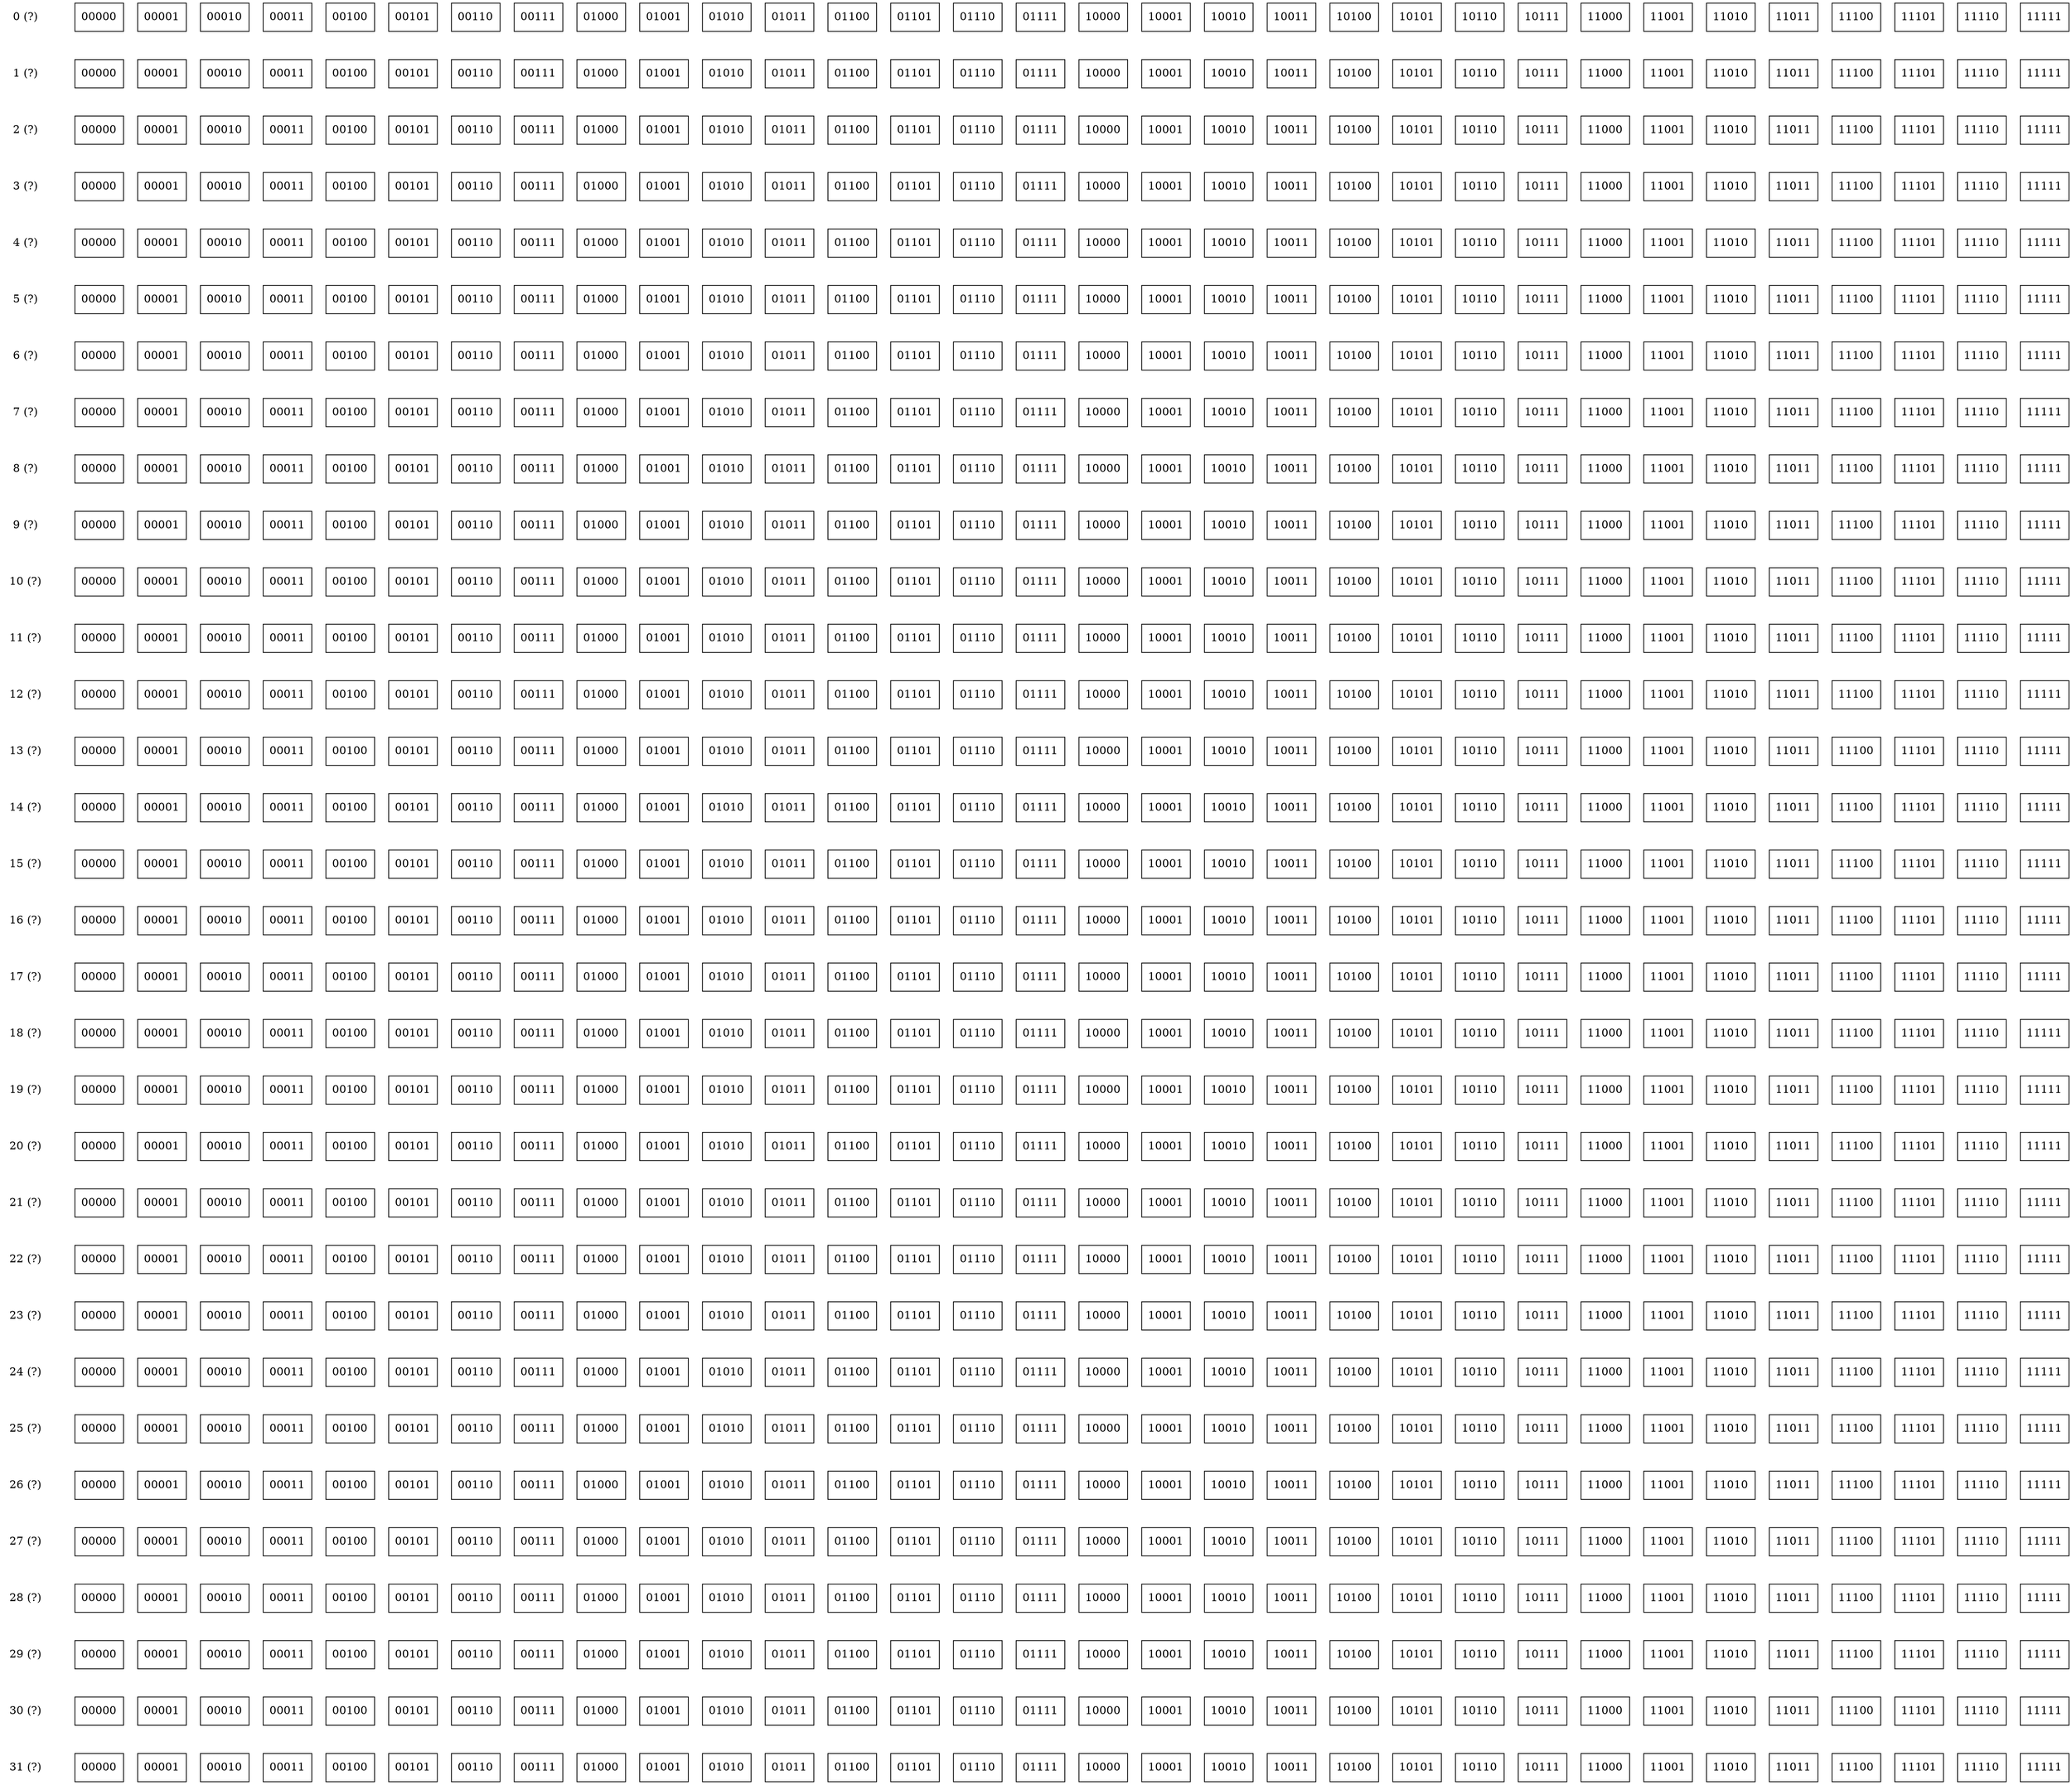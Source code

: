 /*
    dot -T pdf order-5_graph_generated.dot -o order-5_graph_generated.pdf
*/

digraph order5 {

    node [shape=plaintext]

    level_0 [label="0 (?)"]
    level_1 [label="1 (?)"]
    level_2 [label="2 (?)"]
    level_3 [label="3 (?)"]
    level_4 [label="4 (?)"]
    level_5 [label="5 (?)"]
    level_6 [label="6 (?)"]
    level_7 [label="7 (?)"]
    level_8 [label="8 (?)"]
    level_9 [label="9 (?)"]
    level_10 [label="10 (?)"]
    level_11 [label="11 (?)"]
    level_12 [label="12 (?)"]
    level_13 [label="13 (?)"]
    level_14 [label="14 (?)"]
    level_15 [label="15 (?)"]
    level_16 [label="16 (?)"]
    level_17 [label="17 (?)"]
    level_18 [label="18 (?)"]
    level_19 [label="19 (?)"]
    level_20 [label="20 (?)"]
    level_21 [label="21 (?)"]
    level_22 [label="22 (?)"]
    level_23 [label="23 (?)"]
    level_24 [label="24 (?)"]
    level_25 [label="25 (?)"]
    level_26 [label="26 (?)"]
    level_27 [label="27 (?)"]
    level_28 [label="28 (?)"]
    level_29 [label="29 (?)"]
    level_30 [label="30 (?)"]
    level_31 [label="31 (?)"]

    edge [style=invis]

    level_0 -> level_0 -> level_1 -> level_2 -> level_3 -> level_4
         -> level_5 -> level_6 -> level_7 -> level_8 -> level_9
         -> level_10 -> level_11 -> level_12 -> level_13 -> level_14
         -> level_15 -> level_16 -> level_17 -> level_18 -> level_19
         -> level_20 -> level_21 -> level_22 -> level_23 -> level_24
         -> level_25 -> level_26 -> level_27 -> level_28 -> level_29
         -> level_30 -> level_31

    graph [ordering=out]
    node [shape=rect]

    {
        rank=same; level_0

        level_0_00000 [label="00000"]
        level_0_00001 [label="00001"]
        level_0_00010 [label="00010"]
        level_0_00011 [label="00011"]
        level_0_00100 [label="00100"]
        level_0_00101 [label="00101"]
        level_0_00110 [label="00110"]
        level_0_00111 [label="00111"]
        level_0_01000 [label="01000"]
        level_0_01001 [label="01001"]
        level_0_01010 [label="01010"]
        level_0_01011 [label="01011"]
        level_0_01100 [label="01100"]
        level_0_01101 [label="01101"]
        level_0_01110 [label="01110"]
        level_0_01111 [label="01111"]
        level_0_10000 [label="10000"]
        level_0_10001 [label="10001"]
        level_0_10010 [label="10010"]
        level_0_10011 [label="10011"]
        level_0_10100 [label="10100"]
        level_0_10101 [label="10101"]
        level_0_10110 [label="10110"]
        level_0_10111 [label="10111"]
        level_0_11000 [label="11000"]
        level_0_11001 [label="11001"]
        level_0_11010 [label="11010"]
        level_0_11011 [label="11011"]
        level_0_11100 [label="11100"]
        level_0_11101 [label="11101"]
        level_0_11110 [label="11110"]
        level_0_11111 [label="11111"]
    }

    {
        rank=same; level_1

        level_1_00000 [label="00000"]
        level_1_00001 [label="00001"]
        level_1_00010 [label="00010"]
        level_1_00011 [label="00011"]
        level_1_00100 [label="00100"]
        level_1_00101 [label="00101"]
        level_1_00110 [label="00110"]
        level_1_00111 [label="00111"]
        level_1_01000 [label="01000"]
        level_1_01001 [label="01001"]
        level_1_01010 [label="01010"]
        level_1_01011 [label="01011"]
        level_1_01100 [label="01100"]
        level_1_01101 [label="01101"]
        level_1_01110 [label="01110"]
        level_1_01111 [label="01111"]
        level_1_10000 [label="10000"]
        level_1_10001 [label="10001"]
        level_1_10010 [label="10010"]
        level_1_10011 [label="10011"]
        level_1_10100 [label="10100"]
        level_1_10101 [label="10101"]
        level_1_10110 [label="10110"]
        level_1_10111 [label="10111"]
        level_1_11000 [label="11000"]
        level_1_11001 [label="11001"]
        level_1_11010 [label="11010"]
        level_1_11011 [label="11011"]
        level_1_11100 [label="11100"]
        level_1_11101 [label="11101"]
        level_1_11110 [label="11110"]
        level_1_11111 [label="11111"]
    }

    {
        rank=same; level_2

        level_2_00000 [label="00000"]
        level_2_00001 [label="00001"]
        level_2_00010 [label="00010"]
        level_2_00011 [label="00011"]
        level_2_00100 [label="00100"]
        level_2_00101 [label="00101"]
        level_2_00110 [label="00110"]
        level_2_00111 [label="00111"]
        level_2_01000 [label="01000"]
        level_2_01001 [label="01001"]
        level_2_01010 [label="01010"]
        level_2_01011 [label="01011"]
        level_2_01100 [label="01100"]
        level_2_01101 [label="01101"]
        level_2_01110 [label="01110"]
        level_2_01111 [label="01111"]
        level_2_10000 [label="10000"]
        level_2_10001 [label="10001"]
        level_2_10010 [label="10010"]
        level_2_10011 [label="10011"]
        level_2_10100 [label="10100"]
        level_2_10101 [label="10101"]
        level_2_10110 [label="10110"]
        level_2_10111 [label="10111"]
        level_2_11000 [label="11000"]
        level_2_11001 [label="11001"]
        level_2_11010 [label="11010"]
        level_2_11011 [label="11011"]
        level_2_11100 [label="11100"]
        level_2_11101 [label="11101"]
        level_2_11110 [label="11110"]
        level_2_11111 [label="11111"]
    }

    {
        rank=same; level_3

        level_3_00000 [label="00000"]
        level_3_00001 [label="00001"]
        level_3_00010 [label="00010"]
        level_3_00011 [label="00011"]
        level_3_00100 [label="00100"]
        level_3_00101 [label="00101"]
        level_3_00110 [label="00110"]
        level_3_00111 [label="00111"]
        level_3_01000 [label="01000"]
        level_3_01001 [label="01001"]
        level_3_01010 [label="01010"]
        level_3_01011 [label="01011"]
        level_3_01100 [label="01100"]
        level_3_01101 [label="01101"]
        level_3_01110 [label="01110"]
        level_3_01111 [label="01111"]
        level_3_10000 [label="10000"]
        level_3_10001 [label="10001"]
        level_3_10010 [label="10010"]
        level_3_10011 [label="10011"]
        level_3_10100 [label="10100"]
        level_3_10101 [label="10101"]
        level_3_10110 [label="10110"]
        level_3_10111 [label="10111"]
        level_3_11000 [label="11000"]
        level_3_11001 [label="11001"]
        level_3_11010 [label="11010"]
        level_3_11011 [label="11011"]
        level_3_11100 [label="11100"]
        level_3_11101 [label="11101"]
        level_3_11110 [label="11110"]
        level_3_11111 [label="11111"]
    }

    {
        rank=same; level_4

        level_4_00000 [label="00000"]
        level_4_00001 [label="00001"]
        level_4_00010 [label="00010"]
        level_4_00011 [label="00011"]
        level_4_00100 [label="00100"]
        level_4_00101 [label="00101"]
        level_4_00110 [label="00110"]
        level_4_00111 [label="00111"]
        level_4_01000 [label="01000"]
        level_4_01001 [label="01001"]
        level_4_01010 [label="01010"]
        level_4_01011 [label="01011"]
        level_4_01100 [label="01100"]
        level_4_01101 [label="01101"]
        level_4_01110 [label="01110"]
        level_4_01111 [label="01111"]
        level_4_10000 [label="10000"]
        level_4_10001 [label="10001"]
        level_4_10010 [label="10010"]
        level_4_10011 [label="10011"]
        level_4_10100 [label="10100"]
        level_4_10101 [label="10101"]
        level_4_10110 [label="10110"]
        level_4_10111 [label="10111"]
        level_4_11000 [label="11000"]
        level_4_11001 [label="11001"]
        level_4_11010 [label="11010"]
        level_4_11011 [label="11011"]
        level_4_11100 [label="11100"]
        level_4_11101 [label="11101"]
        level_4_11110 [label="11110"]
        level_4_11111 [label="11111"]
    }

    {
        rank=same; level_5

        level_5_00000 [label="00000"]
        level_5_00001 [label="00001"]
        level_5_00010 [label="00010"]
        level_5_00011 [label="00011"]
        level_5_00100 [label="00100"]
        level_5_00101 [label="00101"]
        level_5_00110 [label="00110"]
        level_5_00111 [label="00111"]
        level_5_01000 [label="01000"]
        level_5_01001 [label="01001"]
        level_5_01010 [label="01010"]
        level_5_01011 [label="01011"]
        level_5_01100 [label="01100"]
        level_5_01101 [label="01101"]
        level_5_01110 [label="01110"]
        level_5_01111 [label="01111"]
        level_5_10000 [label="10000"]
        level_5_10001 [label="10001"]
        level_5_10010 [label="10010"]
        level_5_10011 [label="10011"]
        level_5_10100 [label="10100"]
        level_5_10101 [label="10101"]
        level_5_10110 [label="10110"]
        level_5_10111 [label="10111"]
        level_5_11000 [label="11000"]
        level_5_11001 [label="11001"]
        level_5_11010 [label="11010"]
        level_5_11011 [label="11011"]
        level_5_11100 [label="11100"]
        level_5_11101 [label="11101"]
        level_5_11110 [label="11110"]
        level_5_11111 [label="11111"]
    }

    {
        rank=same; level_6

        level_6_00000 [label="00000"]
        level_6_00001 [label="00001"]
        level_6_00010 [label="00010"]
        level_6_00011 [label="00011"]
        level_6_00100 [label="00100"]
        level_6_00101 [label="00101"]
        level_6_00110 [label="00110"]
        level_6_00111 [label="00111"]
        level_6_01000 [label="01000"]
        level_6_01001 [label="01001"]
        level_6_01010 [label="01010"]
        level_6_01011 [label="01011"]
        level_6_01100 [label="01100"]
        level_6_01101 [label="01101"]
        level_6_01110 [label="01110"]
        level_6_01111 [label="01111"]
        level_6_10000 [label="10000"]
        level_6_10001 [label="10001"]
        level_6_10010 [label="10010"]
        level_6_10011 [label="10011"]
        level_6_10100 [label="10100"]
        level_6_10101 [label="10101"]
        level_6_10110 [label="10110"]
        level_6_10111 [label="10111"]
        level_6_11000 [label="11000"]
        level_6_11001 [label="11001"]
        level_6_11010 [label="11010"]
        level_6_11011 [label="11011"]
        level_6_11100 [label="11100"]
        level_6_11101 [label="11101"]
        level_6_11110 [label="11110"]
        level_6_11111 [label="11111"]
    }

    {
        rank=same; level_7

        level_7_00000 [label="00000"]
        level_7_00001 [label="00001"]
        level_7_00010 [label="00010"]
        level_7_00011 [label="00011"]
        level_7_00100 [label="00100"]
        level_7_00101 [label="00101"]
        level_7_00110 [label="00110"]
        level_7_00111 [label="00111"]
        level_7_01000 [label="01000"]
        level_7_01001 [label="01001"]
        level_7_01010 [label="01010"]
        level_7_01011 [label="01011"]
        level_7_01100 [label="01100"]
        level_7_01101 [label="01101"]
        level_7_01110 [label="01110"]
        level_7_01111 [label="01111"]
        level_7_10000 [label="10000"]
        level_7_10001 [label="10001"]
        level_7_10010 [label="10010"]
        level_7_10011 [label="10011"]
        level_7_10100 [label="10100"]
        level_7_10101 [label="10101"]
        level_7_10110 [label="10110"]
        level_7_10111 [label="10111"]
        level_7_11000 [label="11000"]
        level_7_11001 [label="11001"]
        level_7_11010 [label="11010"]
        level_7_11011 [label="11011"]
        level_7_11100 [label="11100"]
        level_7_11101 [label="11101"]
        level_7_11110 [label="11110"]
        level_7_11111 [label="11111"]
    }

    {
        rank=same; level_8

        level_8_00000 [label="00000"]
        level_8_00001 [label="00001"]
        level_8_00010 [label="00010"]
        level_8_00011 [label="00011"]
        level_8_00100 [label="00100"]
        level_8_00101 [label="00101"]
        level_8_00110 [label="00110"]
        level_8_00111 [label="00111"]
        level_8_01000 [label="01000"]
        level_8_01001 [label="01001"]
        level_8_01010 [label="01010"]
        level_8_01011 [label="01011"]
        level_8_01100 [label="01100"]
        level_8_01101 [label="01101"]
        level_8_01110 [label="01110"]
        level_8_01111 [label="01111"]
        level_8_10000 [label="10000"]
        level_8_10001 [label="10001"]
        level_8_10010 [label="10010"]
        level_8_10011 [label="10011"]
        level_8_10100 [label="10100"]
        level_8_10101 [label="10101"]
        level_8_10110 [label="10110"]
        level_8_10111 [label="10111"]
        level_8_11000 [label="11000"]
        level_8_11001 [label="11001"]
        level_8_11010 [label="11010"]
        level_8_11011 [label="11011"]
        level_8_11100 [label="11100"]
        level_8_11101 [label="11101"]
        level_8_11110 [label="11110"]
        level_8_11111 [label="11111"]
    }

    {
        rank=same; level_9

        level_9_00000 [label="00000"]
        level_9_00001 [label="00001"]
        level_9_00010 [label="00010"]
        level_9_00011 [label="00011"]
        level_9_00100 [label="00100"]
        level_9_00101 [label="00101"]
        level_9_00110 [label="00110"]
        level_9_00111 [label="00111"]
        level_9_01000 [label="01000"]
        level_9_01001 [label="01001"]
        level_9_01010 [label="01010"]
        level_9_01011 [label="01011"]
        level_9_01100 [label="01100"]
        level_9_01101 [label="01101"]
        level_9_01110 [label="01110"]
        level_9_01111 [label="01111"]
        level_9_10000 [label="10000"]
        level_9_10001 [label="10001"]
        level_9_10010 [label="10010"]
        level_9_10011 [label="10011"]
        level_9_10100 [label="10100"]
        level_9_10101 [label="10101"]
        level_9_10110 [label="10110"]
        level_9_10111 [label="10111"]
        level_9_11000 [label="11000"]
        level_9_11001 [label="11001"]
        level_9_11010 [label="11010"]
        level_9_11011 [label="11011"]
        level_9_11100 [label="11100"]
        level_9_11101 [label="11101"]
        level_9_11110 [label="11110"]
        level_9_11111 [label="11111"]
    }

    {
        rank=same; level_10

        level_10_00000 [label="00000"]
        level_10_00001 [label="00001"]
        level_10_00010 [label="00010"]
        level_10_00011 [label="00011"]
        level_10_00100 [label="00100"]
        level_10_00101 [label="00101"]
        level_10_00110 [label="00110"]
        level_10_00111 [label="00111"]
        level_10_01000 [label="01000"]
        level_10_01001 [label="01001"]
        level_10_01010 [label="01010"]
        level_10_01011 [label="01011"]
        level_10_01100 [label="01100"]
        level_10_01101 [label="01101"]
        level_10_01110 [label="01110"]
        level_10_01111 [label="01111"]
        level_10_10000 [label="10000"]
        level_10_10001 [label="10001"]
        level_10_10010 [label="10010"]
        level_10_10011 [label="10011"]
        level_10_10100 [label="10100"]
        level_10_10101 [label="10101"]
        level_10_10110 [label="10110"]
        level_10_10111 [label="10111"]
        level_10_11000 [label="11000"]
        level_10_11001 [label="11001"]
        level_10_11010 [label="11010"]
        level_10_11011 [label="11011"]
        level_10_11100 [label="11100"]
        level_10_11101 [label="11101"]
        level_10_11110 [label="11110"]
        level_10_11111 [label="11111"]
    }

    {
        rank=same; level_11

        level_11_00000 [label="00000"]
        level_11_00001 [label="00001"]
        level_11_00010 [label="00010"]
        level_11_00011 [label="00011"]
        level_11_00100 [label="00100"]
        level_11_00101 [label="00101"]
        level_11_00110 [label="00110"]
        level_11_00111 [label="00111"]
        level_11_01000 [label="01000"]
        level_11_01001 [label="01001"]
        level_11_01010 [label="01010"]
        level_11_01011 [label="01011"]
        level_11_01100 [label="01100"]
        level_11_01101 [label="01101"]
        level_11_01110 [label="01110"]
        level_11_01111 [label="01111"]
        level_11_10000 [label="10000"]
        level_11_10001 [label="10001"]
        level_11_10010 [label="10010"]
        level_11_10011 [label="10011"]
        level_11_10100 [label="10100"]
        level_11_10101 [label="10101"]
        level_11_10110 [label="10110"]
        level_11_10111 [label="10111"]
        level_11_11000 [label="11000"]
        level_11_11001 [label="11001"]
        level_11_11010 [label="11010"]
        level_11_11011 [label="11011"]
        level_11_11100 [label="11100"]
        level_11_11101 [label="11101"]
        level_11_11110 [label="11110"]
        level_11_11111 [label="11111"]
    }

    {
        rank=same; level_12

        level_12_00000 [label="00000"]
        level_12_00001 [label="00001"]
        level_12_00010 [label="00010"]
        level_12_00011 [label="00011"]
        level_12_00100 [label="00100"]
        level_12_00101 [label="00101"]
        level_12_00110 [label="00110"]
        level_12_00111 [label="00111"]
        level_12_01000 [label="01000"]
        level_12_01001 [label="01001"]
        level_12_01010 [label="01010"]
        level_12_01011 [label="01011"]
        level_12_01100 [label="01100"]
        level_12_01101 [label="01101"]
        level_12_01110 [label="01110"]
        level_12_01111 [label="01111"]
        level_12_10000 [label="10000"]
        level_12_10001 [label="10001"]
        level_12_10010 [label="10010"]
        level_12_10011 [label="10011"]
        level_12_10100 [label="10100"]
        level_12_10101 [label="10101"]
        level_12_10110 [label="10110"]
        level_12_10111 [label="10111"]
        level_12_11000 [label="11000"]
        level_12_11001 [label="11001"]
        level_12_11010 [label="11010"]
        level_12_11011 [label="11011"]
        level_12_11100 [label="11100"]
        level_12_11101 [label="11101"]
        level_12_11110 [label="11110"]
        level_12_11111 [label="11111"]
    }

    {
        rank=same; level_13

        level_13_00000 [label="00000"]
        level_13_00001 [label="00001"]
        level_13_00010 [label="00010"]
        level_13_00011 [label="00011"]
        level_13_00100 [label="00100"]
        level_13_00101 [label="00101"]
        level_13_00110 [label="00110"]
        level_13_00111 [label="00111"]
        level_13_01000 [label="01000"]
        level_13_01001 [label="01001"]
        level_13_01010 [label="01010"]
        level_13_01011 [label="01011"]
        level_13_01100 [label="01100"]
        level_13_01101 [label="01101"]
        level_13_01110 [label="01110"]
        level_13_01111 [label="01111"]
        level_13_10000 [label="10000"]
        level_13_10001 [label="10001"]
        level_13_10010 [label="10010"]
        level_13_10011 [label="10011"]
        level_13_10100 [label="10100"]
        level_13_10101 [label="10101"]
        level_13_10110 [label="10110"]
        level_13_10111 [label="10111"]
        level_13_11000 [label="11000"]
        level_13_11001 [label="11001"]
        level_13_11010 [label="11010"]
        level_13_11011 [label="11011"]
        level_13_11100 [label="11100"]
        level_13_11101 [label="11101"]
        level_13_11110 [label="11110"]
        level_13_11111 [label="11111"]
    }

    {
        rank=same; level_14

        level_14_00000 [label="00000"]
        level_14_00001 [label="00001"]
        level_14_00010 [label="00010"]
        level_14_00011 [label="00011"]
        level_14_00100 [label="00100"]
        level_14_00101 [label="00101"]
        level_14_00110 [label="00110"]
        level_14_00111 [label="00111"]
        level_14_01000 [label="01000"]
        level_14_01001 [label="01001"]
        level_14_01010 [label="01010"]
        level_14_01011 [label="01011"]
        level_14_01100 [label="01100"]
        level_14_01101 [label="01101"]
        level_14_01110 [label="01110"]
        level_14_01111 [label="01111"]
        level_14_10000 [label="10000"]
        level_14_10001 [label="10001"]
        level_14_10010 [label="10010"]
        level_14_10011 [label="10011"]
        level_14_10100 [label="10100"]
        level_14_10101 [label="10101"]
        level_14_10110 [label="10110"]
        level_14_10111 [label="10111"]
        level_14_11000 [label="11000"]
        level_14_11001 [label="11001"]
        level_14_11010 [label="11010"]
        level_14_11011 [label="11011"]
        level_14_11100 [label="11100"]
        level_14_11101 [label="11101"]
        level_14_11110 [label="11110"]
        level_14_11111 [label="11111"]
    }

    {
        rank=same; level_15

        level_15_00000 [label="00000"]
        level_15_00001 [label="00001"]
        level_15_00010 [label="00010"]
        level_15_00011 [label="00011"]
        level_15_00100 [label="00100"]
        level_15_00101 [label="00101"]
        level_15_00110 [label="00110"]
        level_15_00111 [label="00111"]
        level_15_01000 [label="01000"]
        level_15_01001 [label="01001"]
        level_15_01010 [label="01010"]
        level_15_01011 [label="01011"]
        level_15_01100 [label="01100"]
        level_15_01101 [label="01101"]
        level_15_01110 [label="01110"]
        level_15_01111 [label="01111"]
        level_15_10000 [label="10000"]
        level_15_10001 [label="10001"]
        level_15_10010 [label="10010"]
        level_15_10011 [label="10011"]
        level_15_10100 [label="10100"]
        level_15_10101 [label="10101"]
        level_15_10110 [label="10110"]
        level_15_10111 [label="10111"]
        level_15_11000 [label="11000"]
        level_15_11001 [label="11001"]
        level_15_11010 [label="11010"]
        level_15_11011 [label="11011"]
        level_15_11100 [label="11100"]
        level_15_11101 [label="11101"]
        level_15_11110 [label="11110"]
        level_15_11111 [label="11111"]
    }

    {
        rank=same; level_16

        level_16_00000 [label="00000"]
        level_16_00001 [label="00001"]
        level_16_00010 [label="00010"]
        level_16_00011 [label="00011"]
        level_16_00100 [label="00100"]
        level_16_00101 [label="00101"]
        level_16_00110 [label="00110"]
        level_16_00111 [label="00111"]
        level_16_01000 [label="01000"]
        level_16_01001 [label="01001"]
        level_16_01010 [label="01010"]
        level_16_01011 [label="01011"]
        level_16_01100 [label="01100"]
        level_16_01101 [label="01101"]
        level_16_01110 [label="01110"]
        level_16_01111 [label="01111"]
        level_16_10000 [label="10000"]
        level_16_10001 [label="10001"]
        level_16_10010 [label="10010"]
        level_16_10011 [label="10011"]
        level_16_10100 [label="10100"]
        level_16_10101 [label="10101"]
        level_16_10110 [label="10110"]
        level_16_10111 [label="10111"]
        level_16_11000 [label="11000"]
        level_16_11001 [label="11001"]
        level_16_11010 [label="11010"]
        level_16_11011 [label="11011"]
        level_16_11100 [label="11100"]
        level_16_11101 [label="11101"]
        level_16_11110 [label="11110"]
        level_16_11111 [label="11111"]
    }

    {
        rank=same; level_17

        level_17_00000 [label="00000"]
        level_17_00001 [label="00001"]
        level_17_00010 [label="00010"]
        level_17_00011 [label="00011"]
        level_17_00100 [label="00100"]
        level_17_00101 [label="00101"]
        level_17_00110 [label="00110"]
        level_17_00111 [label="00111"]
        level_17_01000 [label="01000"]
        level_17_01001 [label="01001"]
        level_17_01010 [label="01010"]
        level_17_01011 [label="01011"]
        level_17_01100 [label="01100"]
        level_17_01101 [label="01101"]
        level_17_01110 [label="01110"]
        level_17_01111 [label="01111"]
        level_17_10000 [label="10000"]
        level_17_10001 [label="10001"]
        level_17_10010 [label="10010"]
        level_17_10011 [label="10011"]
        level_17_10100 [label="10100"]
        level_17_10101 [label="10101"]
        level_17_10110 [label="10110"]
        level_17_10111 [label="10111"]
        level_17_11000 [label="11000"]
        level_17_11001 [label="11001"]
        level_17_11010 [label="11010"]
        level_17_11011 [label="11011"]
        level_17_11100 [label="11100"]
        level_17_11101 [label="11101"]
        level_17_11110 [label="11110"]
        level_17_11111 [label="11111"]
    }

    {
        rank=same; level_18

        level_18_00000 [label="00000"]
        level_18_00001 [label="00001"]
        level_18_00010 [label="00010"]
        level_18_00011 [label="00011"]
        level_18_00100 [label="00100"]
        level_18_00101 [label="00101"]
        level_18_00110 [label="00110"]
        level_18_00111 [label="00111"]
        level_18_01000 [label="01000"]
        level_18_01001 [label="01001"]
        level_18_01010 [label="01010"]
        level_18_01011 [label="01011"]
        level_18_01100 [label="01100"]
        level_18_01101 [label="01101"]
        level_18_01110 [label="01110"]
        level_18_01111 [label="01111"]
        level_18_10000 [label="10000"]
        level_18_10001 [label="10001"]
        level_18_10010 [label="10010"]
        level_18_10011 [label="10011"]
        level_18_10100 [label="10100"]
        level_18_10101 [label="10101"]
        level_18_10110 [label="10110"]
        level_18_10111 [label="10111"]
        level_18_11000 [label="11000"]
        level_18_11001 [label="11001"]
        level_18_11010 [label="11010"]
        level_18_11011 [label="11011"]
        level_18_11100 [label="11100"]
        level_18_11101 [label="11101"]
        level_18_11110 [label="11110"]
        level_18_11111 [label="11111"]
    }

    {
        rank=same; level_19

        level_19_00000 [label="00000"]
        level_19_00001 [label="00001"]
        level_19_00010 [label="00010"]
        level_19_00011 [label="00011"]
        level_19_00100 [label="00100"]
        level_19_00101 [label="00101"]
        level_19_00110 [label="00110"]
        level_19_00111 [label="00111"]
        level_19_01000 [label="01000"]
        level_19_01001 [label="01001"]
        level_19_01010 [label="01010"]
        level_19_01011 [label="01011"]
        level_19_01100 [label="01100"]
        level_19_01101 [label="01101"]
        level_19_01110 [label="01110"]
        level_19_01111 [label="01111"]
        level_19_10000 [label="10000"]
        level_19_10001 [label="10001"]
        level_19_10010 [label="10010"]
        level_19_10011 [label="10011"]
        level_19_10100 [label="10100"]
        level_19_10101 [label="10101"]
        level_19_10110 [label="10110"]
        level_19_10111 [label="10111"]
        level_19_11000 [label="11000"]
        level_19_11001 [label="11001"]
        level_19_11010 [label="11010"]
        level_19_11011 [label="11011"]
        level_19_11100 [label="11100"]
        level_19_11101 [label="11101"]
        level_19_11110 [label="11110"]
        level_19_11111 [label="11111"]
    }

    {
        rank=same; level_20

        level_20_00000 [label="00000"]
        level_20_00001 [label="00001"]
        level_20_00010 [label="00010"]
        level_20_00011 [label="00011"]
        level_20_00100 [label="00100"]
        level_20_00101 [label="00101"]
        level_20_00110 [label="00110"]
        level_20_00111 [label="00111"]
        level_20_01000 [label="01000"]
        level_20_01001 [label="01001"]
        level_20_01010 [label="01010"]
        level_20_01011 [label="01011"]
        level_20_01100 [label="01100"]
        level_20_01101 [label="01101"]
        level_20_01110 [label="01110"]
        level_20_01111 [label="01111"]
        level_20_10000 [label="10000"]
        level_20_10001 [label="10001"]
        level_20_10010 [label="10010"]
        level_20_10011 [label="10011"]
        level_20_10100 [label="10100"]
        level_20_10101 [label="10101"]
        level_20_10110 [label="10110"]
        level_20_10111 [label="10111"]
        level_20_11000 [label="11000"]
        level_20_11001 [label="11001"]
        level_20_11010 [label="11010"]
        level_20_11011 [label="11011"]
        level_20_11100 [label="11100"]
        level_20_11101 [label="11101"]
        level_20_11110 [label="11110"]
        level_20_11111 [label="11111"]
    }

    {
        rank=same; level_21

        level_21_00000 [label="00000"]
        level_21_00001 [label="00001"]
        level_21_00010 [label="00010"]
        level_21_00011 [label="00011"]
        level_21_00100 [label="00100"]
        level_21_00101 [label="00101"]
        level_21_00110 [label="00110"]
        level_21_00111 [label="00111"]
        level_21_01000 [label="01000"]
        level_21_01001 [label="01001"]
        level_21_01010 [label="01010"]
        level_21_01011 [label="01011"]
        level_21_01100 [label="01100"]
        level_21_01101 [label="01101"]
        level_21_01110 [label="01110"]
        level_21_01111 [label="01111"]
        level_21_10000 [label="10000"]
        level_21_10001 [label="10001"]
        level_21_10010 [label="10010"]
        level_21_10011 [label="10011"]
        level_21_10100 [label="10100"]
        level_21_10101 [label="10101"]
        level_21_10110 [label="10110"]
        level_21_10111 [label="10111"]
        level_21_11000 [label="11000"]
        level_21_11001 [label="11001"]
        level_21_11010 [label="11010"]
        level_21_11011 [label="11011"]
        level_21_11100 [label="11100"]
        level_21_11101 [label="11101"]
        level_21_11110 [label="11110"]
        level_21_11111 [label="11111"]
    }

    {
        rank=same; level_22

        level_22_00000 [label="00000"]
        level_22_00001 [label="00001"]
        level_22_00010 [label="00010"]
        level_22_00011 [label="00011"]
        level_22_00100 [label="00100"]
        level_22_00101 [label="00101"]
        level_22_00110 [label="00110"]
        level_22_00111 [label="00111"]
        level_22_01000 [label="01000"]
        level_22_01001 [label="01001"]
        level_22_01010 [label="01010"]
        level_22_01011 [label="01011"]
        level_22_01100 [label="01100"]
        level_22_01101 [label="01101"]
        level_22_01110 [label="01110"]
        level_22_01111 [label="01111"]
        level_22_10000 [label="10000"]
        level_22_10001 [label="10001"]
        level_22_10010 [label="10010"]
        level_22_10011 [label="10011"]
        level_22_10100 [label="10100"]
        level_22_10101 [label="10101"]
        level_22_10110 [label="10110"]
        level_22_10111 [label="10111"]
        level_22_11000 [label="11000"]
        level_22_11001 [label="11001"]
        level_22_11010 [label="11010"]
        level_22_11011 [label="11011"]
        level_22_11100 [label="11100"]
        level_22_11101 [label="11101"]
        level_22_11110 [label="11110"]
        level_22_11111 [label="11111"]
    }

    {
        rank=same; level_23

        level_23_00000 [label="00000"]
        level_23_00001 [label="00001"]
        level_23_00010 [label="00010"]
        level_23_00011 [label="00011"]
        level_23_00100 [label="00100"]
        level_23_00101 [label="00101"]
        level_23_00110 [label="00110"]
        level_23_00111 [label="00111"]
        level_23_01000 [label="01000"]
        level_23_01001 [label="01001"]
        level_23_01010 [label="01010"]
        level_23_01011 [label="01011"]
        level_23_01100 [label="01100"]
        level_23_01101 [label="01101"]
        level_23_01110 [label="01110"]
        level_23_01111 [label="01111"]
        level_23_10000 [label="10000"]
        level_23_10001 [label="10001"]
        level_23_10010 [label="10010"]
        level_23_10011 [label="10011"]
        level_23_10100 [label="10100"]
        level_23_10101 [label="10101"]
        level_23_10110 [label="10110"]
        level_23_10111 [label="10111"]
        level_23_11000 [label="11000"]
        level_23_11001 [label="11001"]
        level_23_11010 [label="11010"]
        level_23_11011 [label="11011"]
        level_23_11100 [label="11100"]
        level_23_11101 [label="11101"]
        level_23_11110 [label="11110"]
        level_23_11111 [label="11111"]
    }

    {
        rank=same; level_24

        level_24_00000 [label="00000"]
        level_24_00001 [label="00001"]
        level_24_00010 [label="00010"]
        level_24_00011 [label="00011"]
        level_24_00100 [label="00100"]
        level_24_00101 [label="00101"]
        level_24_00110 [label="00110"]
        level_24_00111 [label="00111"]
        level_24_01000 [label="01000"]
        level_24_01001 [label="01001"]
        level_24_01010 [label="01010"]
        level_24_01011 [label="01011"]
        level_24_01100 [label="01100"]
        level_24_01101 [label="01101"]
        level_24_01110 [label="01110"]
        level_24_01111 [label="01111"]
        level_24_10000 [label="10000"]
        level_24_10001 [label="10001"]
        level_24_10010 [label="10010"]
        level_24_10011 [label="10011"]
        level_24_10100 [label="10100"]
        level_24_10101 [label="10101"]
        level_24_10110 [label="10110"]
        level_24_10111 [label="10111"]
        level_24_11000 [label="11000"]
        level_24_11001 [label="11001"]
        level_24_11010 [label="11010"]
        level_24_11011 [label="11011"]
        level_24_11100 [label="11100"]
        level_24_11101 [label="11101"]
        level_24_11110 [label="11110"]
        level_24_11111 [label="11111"]
    }

    {
        rank=same; level_25

        level_25_00000 [label="00000"]
        level_25_00001 [label="00001"]
        level_25_00010 [label="00010"]
        level_25_00011 [label="00011"]
        level_25_00100 [label="00100"]
        level_25_00101 [label="00101"]
        level_25_00110 [label="00110"]
        level_25_00111 [label="00111"]
        level_25_01000 [label="01000"]
        level_25_01001 [label="01001"]
        level_25_01010 [label="01010"]
        level_25_01011 [label="01011"]
        level_25_01100 [label="01100"]
        level_25_01101 [label="01101"]
        level_25_01110 [label="01110"]
        level_25_01111 [label="01111"]
        level_25_10000 [label="10000"]
        level_25_10001 [label="10001"]
        level_25_10010 [label="10010"]
        level_25_10011 [label="10011"]
        level_25_10100 [label="10100"]
        level_25_10101 [label="10101"]
        level_25_10110 [label="10110"]
        level_25_10111 [label="10111"]
        level_25_11000 [label="11000"]
        level_25_11001 [label="11001"]
        level_25_11010 [label="11010"]
        level_25_11011 [label="11011"]
        level_25_11100 [label="11100"]
        level_25_11101 [label="11101"]
        level_25_11110 [label="11110"]
        level_25_11111 [label="11111"]
    }

    {
        rank=same; level_26

        level_26_00000 [label="00000"]
        level_26_00001 [label="00001"]
        level_26_00010 [label="00010"]
        level_26_00011 [label="00011"]
        level_26_00100 [label="00100"]
        level_26_00101 [label="00101"]
        level_26_00110 [label="00110"]
        level_26_00111 [label="00111"]
        level_26_01000 [label="01000"]
        level_26_01001 [label="01001"]
        level_26_01010 [label="01010"]
        level_26_01011 [label="01011"]
        level_26_01100 [label="01100"]
        level_26_01101 [label="01101"]
        level_26_01110 [label="01110"]
        level_26_01111 [label="01111"]
        level_26_10000 [label="10000"]
        level_26_10001 [label="10001"]
        level_26_10010 [label="10010"]
        level_26_10011 [label="10011"]
        level_26_10100 [label="10100"]
        level_26_10101 [label="10101"]
        level_26_10110 [label="10110"]
        level_26_10111 [label="10111"]
        level_26_11000 [label="11000"]
        level_26_11001 [label="11001"]
        level_26_11010 [label="11010"]
        level_26_11011 [label="11011"]
        level_26_11100 [label="11100"]
        level_26_11101 [label="11101"]
        level_26_11110 [label="11110"]
        level_26_11111 [label="11111"]
    }

    {
        rank=same; level_27

        level_27_00000 [label="00000"]
        level_27_00001 [label="00001"]
        level_27_00010 [label="00010"]
        level_27_00011 [label="00011"]
        level_27_00100 [label="00100"]
        level_27_00101 [label="00101"]
        level_27_00110 [label="00110"]
        level_27_00111 [label="00111"]
        level_27_01000 [label="01000"]
        level_27_01001 [label="01001"]
        level_27_01010 [label="01010"]
        level_27_01011 [label="01011"]
        level_27_01100 [label="01100"]
        level_27_01101 [label="01101"]
        level_27_01110 [label="01110"]
        level_27_01111 [label="01111"]
        level_27_10000 [label="10000"]
        level_27_10001 [label="10001"]
        level_27_10010 [label="10010"]
        level_27_10011 [label="10011"]
        level_27_10100 [label="10100"]
        level_27_10101 [label="10101"]
        level_27_10110 [label="10110"]
        level_27_10111 [label="10111"]
        level_27_11000 [label="11000"]
        level_27_11001 [label="11001"]
        level_27_11010 [label="11010"]
        level_27_11011 [label="11011"]
        level_27_11100 [label="11100"]
        level_27_11101 [label="11101"]
        level_27_11110 [label="11110"]
        level_27_11111 [label="11111"]
    }

    {
        rank=same; level_28

        level_28_00000 [label="00000"]
        level_28_00001 [label="00001"]
        level_28_00010 [label="00010"]
        level_28_00011 [label="00011"]
        level_28_00100 [label="00100"]
        level_28_00101 [label="00101"]
        level_28_00110 [label="00110"]
        level_28_00111 [label="00111"]
        level_28_01000 [label="01000"]
        level_28_01001 [label="01001"]
        level_28_01010 [label="01010"]
        level_28_01011 [label="01011"]
        level_28_01100 [label="01100"]
        level_28_01101 [label="01101"]
        level_28_01110 [label="01110"]
        level_28_01111 [label="01111"]
        level_28_10000 [label="10000"]
        level_28_10001 [label="10001"]
        level_28_10010 [label="10010"]
        level_28_10011 [label="10011"]
        level_28_10100 [label="10100"]
        level_28_10101 [label="10101"]
        level_28_10110 [label="10110"]
        level_28_10111 [label="10111"]
        level_28_11000 [label="11000"]
        level_28_11001 [label="11001"]
        level_28_11010 [label="11010"]
        level_28_11011 [label="11011"]
        level_28_11100 [label="11100"]
        level_28_11101 [label="11101"]
        level_28_11110 [label="11110"]
        level_28_11111 [label="11111"]
    }

    {
        rank=same; level_29

        level_29_00000 [label="00000"]
        level_29_00001 [label="00001"]
        level_29_00010 [label="00010"]
        level_29_00011 [label="00011"]
        level_29_00100 [label="00100"]
        level_29_00101 [label="00101"]
        level_29_00110 [label="00110"]
        level_29_00111 [label="00111"]
        level_29_01000 [label="01000"]
        level_29_01001 [label="01001"]
        level_29_01010 [label="01010"]
        level_29_01011 [label="01011"]
        level_29_01100 [label="01100"]
        level_29_01101 [label="01101"]
        level_29_01110 [label="01110"]
        level_29_01111 [label="01111"]
        level_29_10000 [label="10000"]
        level_29_10001 [label="10001"]
        level_29_10010 [label="10010"]
        level_29_10011 [label="10011"]
        level_29_10100 [label="10100"]
        level_29_10101 [label="10101"]
        level_29_10110 [label="10110"]
        level_29_10111 [label="10111"]
        level_29_11000 [label="11000"]
        level_29_11001 [label="11001"]
        level_29_11010 [label="11010"]
        level_29_11011 [label="11011"]
        level_29_11100 [label="11100"]
        level_29_11101 [label="11101"]
        level_29_11110 [label="11110"]
        level_29_11111 [label="11111"]
    }

    {
        rank=same; level_30

        level_30_00000 [label="00000"]
        level_30_00001 [label="00001"]
        level_30_00010 [label="00010"]
        level_30_00011 [label="00011"]
        level_30_00100 [label="00100"]
        level_30_00101 [label="00101"]
        level_30_00110 [label="00110"]
        level_30_00111 [label="00111"]
        level_30_01000 [label="01000"]
        level_30_01001 [label="01001"]
        level_30_01010 [label="01010"]
        level_30_01011 [label="01011"]
        level_30_01100 [label="01100"]
        level_30_01101 [label="01101"]
        level_30_01110 [label="01110"]
        level_30_01111 [label="01111"]
        level_30_10000 [label="10000"]
        level_30_10001 [label="10001"]
        level_30_10010 [label="10010"]
        level_30_10011 [label="10011"]
        level_30_10100 [label="10100"]
        level_30_10101 [label="10101"]
        level_30_10110 [label="10110"]
        level_30_10111 [label="10111"]
        level_30_11000 [label="11000"]
        level_30_11001 [label="11001"]
        level_30_11010 [label="11010"]
        level_30_11011 [label="11011"]
        level_30_11100 [label="11100"]
        level_30_11101 [label="11101"]
        level_30_11110 [label="11110"]
        level_30_11111 [label="11111"]
    }

    {
        rank=same; level_31

        level_31_00000 [label="00000"]
        level_31_00001 [label="00001"]
        level_31_00010 [label="00010"]
        level_31_00011 [label="00011"]
        level_31_00100 [label="00100"]
        level_31_00101 [label="00101"]
        level_31_00110 [label="00110"]
        level_31_00111 [label="00111"]
        level_31_01000 [label="01000"]
        level_31_01001 [label="01001"]
        level_31_01010 [label="01010"]
        level_31_01011 [label="01011"]
        level_31_01100 [label="01100"]
        level_31_01101 [label="01101"]
        level_31_01110 [label="01110"]
        level_31_01111 [label="01111"]
        level_31_10000 [label="10000"]
        level_31_10001 [label="10001"]
        level_31_10010 [label="10010"]
        level_31_10011 [label="10011"]
        level_31_10100 [label="10100"]
        level_31_10101 [label="10101"]
        level_31_10110 [label="10110"]
        level_31_10111 [label="10111"]
        level_31_11000 [label="11000"]
        level_31_11001 [label="11001"]
        level_31_11010 [label="11010"]
        level_31_11011 [label="11011"]
        level_31_11100 [label="11100"]
        level_31_11101 [label="11101"]
        level_31_11110 [label="11110"]
        level_31_11111 [label="11111"]
    }


    level_0_00000 -> level_1_00000
    level_1_00000 -> level_2_00000
    level_2_00000 -> level_3_00000
    level_3_00000 -> level_4_00000
    level_4_00000 -> level_5_00000
    level_5_00000 -> level_6_00000
    level_6_00000 -> level_7_00000
    level_7_00000 -> level_8_00000
    level_8_00000 -> level_9_00000
    level_9_00000 -> level_10_00000
    level_10_00000 -> level_11_00000
    level_11_00000 -> level_12_00000
    level_12_00000 -> level_13_00000
    level_13_00000 -> level_14_00000
    level_14_00000 -> level_15_00000
    level_15_00000 -> level_16_00000
    level_16_00000 -> level_17_00000
    level_17_00000 -> level_18_00000
    level_18_00000 -> level_19_00000
    level_19_00000 -> level_20_00000
    level_20_00000 -> level_21_00000
    level_21_00000 -> level_22_00000
    level_22_00000 -> level_23_00000
    level_23_00000 -> level_24_00000
    level_24_00000 -> level_25_00000
    level_25_00000 -> level_26_00000
    level_26_00000 -> level_27_00000
    level_27_00000 -> level_28_00000
    level_28_00000 -> level_29_00000
    level_29_00000 -> level_30_00000
    level_30_00000 -> level_31_00000

    level_0_00001 -> level_1_00001
    level_1_00001 -> level_2_00001
    level_2_00001 -> level_3_00001
    level_3_00001 -> level_4_00001
    level_4_00001 -> level_5_00001
    level_5_00001 -> level_6_00001
    level_6_00001 -> level_7_00001
    level_7_00001 -> level_8_00001
    level_8_00001 -> level_9_00001
    level_9_00001 -> level_10_00001
    level_10_00001 -> level_11_00001
    level_11_00001 -> level_12_00001
    level_12_00001 -> level_13_00001
    level_13_00001 -> level_14_00001
    level_14_00001 -> level_15_00001
    level_15_00001 -> level_16_00001
    level_16_00001 -> level_17_00001
    level_17_00001 -> level_18_00001
    level_18_00001 -> level_19_00001
    level_19_00001 -> level_20_00001
    level_20_00001 -> level_21_00001
    level_21_00001 -> level_22_00001
    level_22_00001 -> level_23_00001
    level_23_00001 -> level_24_00001
    level_24_00001 -> level_25_00001
    level_25_00001 -> level_26_00001
    level_26_00001 -> level_27_00001
    level_27_00001 -> level_28_00001
    level_28_00001 -> level_29_00001
    level_29_00001 -> level_30_00001
    level_30_00001 -> level_31_00001

    level_0_00010 -> level_1_00010
    level_1_00010 -> level_2_00010
    level_2_00010 -> level_3_00010
    level_3_00010 -> level_4_00010
    level_4_00010 -> level_5_00010
    level_5_00010 -> level_6_00010
    level_6_00010 -> level_7_00010
    level_7_00010 -> level_8_00010
    level_8_00010 -> level_9_00010
    level_9_00010 -> level_10_00010
    level_10_00010 -> level_11_00010
    level_11_00010 -> level_12_00010
    level_12_00010 -> level_13_00010
    level_13_00010 -> level_14_00010
    level_14_00010 -> level_15_00010
    level_15_00010 -> level_16_00010
    level_16_00010 -> level_17_00010
    level_17_00010 -> level_18_00010
    level_18_00010 -> level_19_00010
    level_19_00010 -> level_20_00010
    level_20_00010 -> level_21_00010
    level_21_00010 -> level_22_00010
    level_22_00010 -> level_23_00010
    level_23_00010 -> level_24_00010
    level_24_00010 -> level_25_00010
    level_25_00010 -> level_26_00010
    level_26_00010 -> level_27_00010
    level_27_00010 -> level_28_00010
    level_28_00010 -> level_29_00010
    level_29_00010 -> level_30_00010
    level_30_00010 -> level_31_00010

    level_0_00011 -> level_1_00011
    level_1_00011 -> level_2_00011
    level_2_00011 -> level_3_00011
    level_3_00011 -> level_4_00011
    level_4_00011 -> level_5_00011
    level_5_00011 -> level_6_00011
    level_6_00011 -> level_7_00011
    level_7_00011 -> level_8_00011
    level_8_00011 -> level_9_00011
    level_9_00011 -> level_10_00011
    level_10_00011 -> level_11_00011
    level_11_00011 -> level_12_00011
    level_12_00011 -> level_13_00011
    level_13_00011 -> level_14_00011
    level_14_00011 -> level_15_00011
    level_15_00011 -> level_16_00011
    level_16_00011 -> level_17_00011
    level_17_00011 -> level_18_00011
    level_18_00011 -> level_19_00011
    level_19_00011 -> level_20_00011
    level_20_00011 -> level_21_00011
    level_21_00011 -> level_22_00011
    level_22_00011 -> level_23_00011
    level_23_00011 -> level_24_00011
    level_24_00011 -> level_25_00011
    level_25_00011 -> level_26_00011
    level_26_00011 -> level_27_00011
    level_27_00011 -> level_28_00011
    level_28_00011 -> level_29_00011
    level_29_00011 -> level_30_00011
    level_30_00011 -> level_31_00011

    level_0_00100 -> level_1_00100
    level_1_00100 -> level_2_00100
    level_2_00100 -> level_3_00100
    level_3_00100 -> level_4_00100
    level_4_00100 -> level_5_00100
    level_5_00100 -> level_6_00100
    level_6_00100 -> level_7_00100
    level_7_00100 -> level_8_00100
    level_8_00100 -> level_9_00100
    level_9_00100 -> level_10_00100
    level_10_00100 -> level_11_00100
    level_11_00100 -> level_12_00100
    level_12_00100 -> level_13_00100
    level_13_00100 -> level_14_00100
    level_14_00100 -> level_15_00100
    level_15_00100 -> level_16_00100
    level_16_00100 -> level_17_00100
    level_17_00100 -> level_18_00100
    level_18_00100 -> level_19_00100
    level_19_00100 -> level_20_00100
    level_20_00100 -> level_21_00100
    level_21_00100 -> level_22_00100
    level_22_00100 -> level_23_00100
    level_23_00100 -> level_24_00100
    level_24_00100 -> level_25_00100
    level_25_00100 -> level_26_00100
    level_26_00100 -> level_27_00100
    level_27_00100 -> level_28_00100
    level_28_00100 -> level_29_00100
    level_29_00100 -> level_30_00100
    level_30_00100 -> level_31_00100

    level_0_00101 -> level_1_00101
    level_1_00101 -> level_2_00101
    level_2_00101 -> level_3_00101
    level_3_00101 -> level_4_00101
    level_4_00101 -> level_5_00101
    level_5_00101 -> level_6_00101
    level_6_00101 -> level_7_00101
    level_7_00101 -> level_8_00101
    level_8_00101 -> level_9_00101
    level_9_00101 -> level_10_00101
    level_10_00101 -> level_11_00101
    level_11_00101 -> level_12_00101
    level_12_00101 -> level_13_00101
    level_13_00101 -> level_14_00101
    level_14_00101 -> level_15_00101
    level_15_00101 -> level_16_00101
    level_16_00101 -> level_17_00101
    level_17_00101 -> level_18_00101
    level_18_00101 -> level_19_00101
    level_19_00101 -> level_20_00101
    level_20_00101 -> level_21_00101
    level_21_00101 -> level_22_00101
    level_22_00101 -> level_23_00101
    level_23_00101 -> level_24_00101
    level_24_00101 -> level_25_00101
    level_25_00101 -> level_26_00101
    level_26_00101 -> level_27_00101
    level_27_00101 -> level_28_00101
    level_28_00101 -> level_29_00101
    level_29_00101 -> level_30_00101
    level_30_00101 -> level_31_00101

    level_0_00110 -> level_1_00110
    level_1_00110 -> level_2_00110
    level_2_00110 -> level_3_00110
    level_3_00110 -> level_4_00110
    level_4_00110 -> level_5_00110
    level_5_00110 -> level_6_00110
    level_6_00110 -> level_7_00110
    level_7_00110 -> level_8_00110
    level_8_00110 -> level_9_00110
    level_9_00110 -> level_10_00110
    level_10_00110 -> level_11_00110
    level_11_00110 -> level_12_00110
    level_12_00110 -> level_13_00110
    level_13_00110 -> level_14_00110
    level_14_00110 -> level_15_00110
    level_15_00110 -> level_16_00110
    level_16_00110 -> level_17_00110
    level_17_00110 -> level_18_00110
    level_18_00110 -> level_19_00110
    level_19_00110 -> level_20_00110
    level_20_00110 -> level_21_00110
    level_21_00110 -> level_22_00110
    level_22_00110 -> level_23_00110
    level_23_00110 -> level_24_00110
    level_24_00110 -> level_25_00110
    level_25_00110 -> level_26_00110
    level_26_00110 -> level_27_00110
    level_27_00110 -> level_28_00110
    level_28_00110 -> level_29_00110
    level_29_00110 -> level_30_00110
    level_30_00110 -> level_31_00110

    level_0_00111 -> level_1_00111
    level_1_00111 -> level_2_00111
    level_2_00111 -> level_3_00111
    level_3_00111 -> level_4_00111
    level_4_00111 -> level_5_00111
    level_5_00111 -> level_6_00111
    level_6_00111 -> level_7_00111
    level_7_00111 -> level_8_00111
    level_8_00111 -> level_9_00111
    level_9_00111 -> level_10_00111
    level_10_00111 -> level_11_00111
    level_11_00111 -> level_12_00111
    level_12_00111 -> level_13_00111
    level_13_00111 -> level_14_00111
    level_14_00111 -> level_15_00111
    level_15_00111 -> level_16_00111
    level_16_00111 -> level_17_00111
    level_17_00111 -> level_18_00111
    level_18_00111 -> level_19_00111
    level_19_00111 -> level_20_00111
    level_20_00111 -> level_21_00111
    level_21_00111 -> level_22_00111
    level_22_00111 -> level_23_00111
    level_23_00111 -> level_24_00111
    level_24_00111 -> level_25_00111
    level_25_00111 -> level_26_00111
    level_26_00111 -> level_27_00111
    level_27_00111 -> level_28_00111
    level_28_00111 -> level_29_00111
    level_29_00111 -> level_30_00111
    level_30_00111 -> level_31_00111

    level_0_01000 -> level_1_01000
    level_1_01000 -> level_2_01000
    level_2_01000 -> level_3_01000
    level_3_01000 -> level_4_01000
    level_4_01000 -> level_5_01000
    level_5_01000 -> level_6_01000
    level_6_01000 -> level_7_01000
    level_7_01000 -> level_8_01000
    level_8_01000 -> level_9_01000
    level_9_01000 -> level_10_01000
    level_10_01000 -> level_11_01000
    level_11_01000 -> level_12_01000
    level_12_01000 -> level_13_01000
    level_13_01000 -> level_14_01000
    level_14_01000 -> level_15_01000
    level_15_01000 -> level_16_01000
    level_16_01000 -> level_17_01000
    level_17_01000 -> level_18_01000
    level_18_01000 -> level_19_01000
    level_19_01000 -> level_20_01000
    level_20_01000 -> level_21_01000
    level_21_01000 -> level_22_01000
    level_22_01000 -> level_23_01000
    level_23_01000 -> level_24_01000
    level_24_01000 -> level_25_01000
    level_25_01000 -> level_26_01000
    level_26_01000 -> level_27_01000
    level_27_01000 -> level_28_01000
    level_28_01000 -> level_29_01000
    level_29_01000 -> level_30_01000
    level_30_01000 -> level_31_01000

    level_0_01001 -> level_1_01001
    level_1_01001 -> level_2_01001
    level_2_01001 -> level_3_01001
    level_3_01001 -> level_4_01001
    level_4_01001 -> level_5_01001
    level_5_01001 -> level_6_01001
    level_6_01001 -> level_7_01001
    level_7_01001 -> level_8_01001
    level_8_01001 -> level_9_01001
    level_9_01001 -> level_10_01001
    level_10_01001 -> level_11_01001
    level_11_01001 -> level_12_01001
    level_12_01001 -> level_13_01001
    level_13_01001 -> level_14_01001
    level_14_01001 -> level_15_01001
    level_15_01001 -> level_16_01001
    level_16_01001 -> level_17_01001
    level_17_01001 -> level_18_01001
    level_18_01001 -> level_19_01001
    level_19_01001 -> level_20_01001
    level_20_01001 -> level_21_01001
    level_21_01001 -> level_22_01001
    level_22_01001 -> level_23_01001
    level_23_01001 -> level_24_01001
    level_24_01001 -> level_25_01001
    level_25_01001 -> level_26_01001
    level_26_01001 -> level_27_01001
    level_27_01001 -> level_28_01001
    level_28_01001 -> level_29_01001
    level_29_01001 -> level_30_01001
    level_30_01001 -> level_31_01001

    level_0_01010 -> level_1_01010
    level_1_01010 -> level_2_01010
    level_2_01010 -> level_3_01010
    level_3_01010 -> level_4_01010
    level_4_01010 -> level_5_01010
    level_5_01010 -> level_6_01010
    level_6_01010 -> level_7_01010
    level_7_01010 -> level_8_01010
    level_8_01010 -> level_9_01010
    level_9_01010 -> level_10_01010
    level_10_01010 -> level_11_01010
    level_11_01010 -> level_12_01010
    level_12_01010 -> level_13_01010
    level_13_01010 -> level_14_01010
    level_14_01010 -> level_15_01010
    level_15_01010 -> level_16_01010
    level_16_01010 -> level_17_01010
    level_17_01010 -> level_18_01010
    level_18_01010 -> level_19_01010
    level_19_01010 -> level_20_01010
    level_20_01010 -> level_21_01010
    level_21_01010 -> level_22_01010
    level_22_01010 -> level_23_01010
    level_23_01010 -> level_24_01010
    level_24_01010 -> level_25_01010
    level_25_01010 -> level_26_01010
    level_26_01010 -> level_27_01010
    level_27_01010 -> level_28_01010
    level_28_01010 -> level_29_01010
    level_29_01010 -> level_30_01010
    level_30_01010 -> level_31_01010

    level_0_01011 -> level_1_01011
    level_1_01011 -> level_2_01011
    level_2_01011 -> level_3_01011
    level_3_01011 -> level_4_01011
    level_4_01011 -> level_5_01011
    level_5_01011 -> level_6_01011
    level_6_01011 -> level_7_01011
    level_7_01011 -> level_8_01011
    level_8_01011 -> level_9_01011
    level_9_01011 -> level_10_01011
    level_10_01011 -> level_11_01011
    level_11_01011 -> level_12_01011
    level_12_01011 -> level_13_01011
    level_13_01011 -> level_14_01011
    level_14_01011 -> level_15_01011
    level_15_01011 -> level_16_01011
    level_16_01011 -> level_17_01011
    level_17_01011 -> level_18_01011
    level_18_01011 -> level_19_01011
    level_19_01011 -> level_20_01011
    level_20_01011 -> level_21_01011
    level_21_01011 -> level_22_01011
    level_22_01011 -> level_23_01011
    level_23_01011 -> level_24_01011
    level_24_01011 -> level_25_01011
    level_25_01011 -> level_26_01011
    level_26_01011 -> level_27_01011
    level_27_01011 -> level_28_01011
    level_28_01011 -> level_29_01011
    level_29_01011 -> level_30_01011
    level_30_01011 -> level_31_01011

    level_0_01100 -> level_1_01100
    level_1_01100 -> level_2_01100
    level_2_01100 -> level_3_01100
    level_3_01100 -> level_4_01100
    level_4_01100 -> level_5_01100
    level_5_01100 -> level_6_01100
    level_6_01100 -> level_7_01100
    level_7_01100 -> level_8_01100
    level_8_01100 -> level_9_01100
    level_9_01100 -> level_10_01100
    level_10_01100 -> level_11_01100
    level_11_01100 -> level_12_01100
    level_12_01100 -> level_13_01100
    level_13_01100 -> level_14_01100
    level_14_01100 -> level_15_01100
    level_15_01100 -> level_16_01100
    level_16_01100 -> level_17_01100
    level_17_01100 -> level_18_01100
    level_18_01100 -> level_19_01100
    level_19_01100 -> level_20_01100
    level_20_01100 -> level_21_01100
    level_21_01100 -> level_22_01100
    level_22_01100 -> level_23_01100
    level_23_01100 -> level_24_01100
    level_24_01100 -> level_25_01100
    level_25_01100 -> level_26_01100
    level_26_01100 -> level_27_01100
    level_27_01100 -> level_28_01100
    level_28_01100 -> level_29_01100
    level_29_01100 -> level_30_01100
    level_30_01100 -> level_31_01100

    level_0_01101 -> level_1_01101
    level_1_01101 -> level_2_01101
    level_2_01101 -> level_3_01101
    level_3_01101 -> level_4_01101
    level_4_01101 -> level_5_01101
    level_5_01101 -> level_6_01101
    level_6_01101 -> level_7_01101
    level_7_01101 -> level_8_01101
    level_8_01101 -> level_9_01101
    level_9_01101 -> level_10_01101
    level_10_01101 -> level_11_01101
    level_11_01101 -> level_12_01101
    level_12_01101 -> level_13_01101
    level_13_01101 -> level_14_01101
    level_14_01101 -> level_15_01101
    level_15_01101 -> level_16_01101
    level_16_01101 -> level_17_01101
    level_17_01101 -> level_18_01101
    level_18_01101 -> level_19_01101
    level_19_01101 -> level_20_01101
    level_20_01101 -> level_21_01101
    level_21_01101 -> level_22_01101
    level_22_01101 -> level_23_01101
    level_23_01101 -> level_24_01101
    level_24_01101 -> level_25_01101
    level_25_01101 -> level_26_01101
    level_26_01101 -> level_27_01101
    level_27_01101 -> level_28_01101
    level_28_01101 -> level_29_01101
    level_29_01101 -> level_30_01101
    level_30_01101 -> level_31_01101

    level_0_01110 -> level_1_01110
    level_1_01110 -> level_2_01110
    level_2_01110 -> level_3_01110
    level_3_01110 -> level_4_01110
    level_4_01110 -> level_5_01110
    level_5_01110 -> level_6_01110
    level_6_01110 -> level_7_01110
    level_7_01110 -> level_8_01110
    level_8_01110 -> level_9_01110
    level_9_01110 -> level_10_01110
    level_10_01110 -> level_11_01110
    level_11_01110 -> level_12_01110
    level_12_01110 -> level_13_01110
    level_13_01110 -> level_14_01110
    level_14_01110 -> level_15_01110
    level_15_01110 -> level_16_01110
    level_16_01110 -> level_17_01110
    level_17_01110 -> level_18_01110
    level_18_01110 -> level_19_01110
    level_19_01110 -> level_20_01110
    level_20_01110 -> level_21_01110
    level_21_01110 -> level_22_01110
    level_22_01110 -> level_23_01110
    level_23_01110 -> level_24_01110
    level_24_01110 -> level_25_01110
    level_25_01110 -> level_26_01110
    level_26_01110 -> level_27_01110
    level_27_01110 -> level_28_01110
    level_28_01110 -> level_29_01110
    level_29_01110 -> level_30_01110
    level_30_01110 -> level_31_01110

    level_0_01111 -> level_1_01111
    level_1_01111 -> level_2_01111
    level_2_01111 -> level_3_01111
    level_3_01111 -> level_4_01111
    level_4_01111 -> level_5_01111
    level_5_01111 -> level_6_01111
    level_6_01111 -> level_7_01111
    level_7_01111 -> level_8_01111
    level_8_01111 -> level_9_01111
    level_9_01111 -> level_10_01111
    level_10_01111 -> level_11_01111
    level_11_01111 -> level_12_01111
    level_12_01111 -> level_13_01111
    level_13_01111 -> level_14_01111
    level_14_01111 -> level_15_01111
    level_15_01111 -> level_16_01111
    level_16_01111 -> level_17_01111
    level_17_01111 -> level_18_01111
    level_18_01111 -> level_19_01111
    level_19_01111 -> level_20_01111
    level_20_01111 -> level_21_01111
    level_21_01111 -> level_22_01111
    level_22_01111 -> level_23_01111
    level_23_01111 -> level_24_01111
    level_24_01111 -> level_25_01111
    level_25_01111 -> level_26_01111
    level_26_01111 -> level_27_01111
    level_27_01111 -> level_28_01111
    level_28_01111 -> level_29_01111
    level_29_01111 -> level_30_01111
    level_30_01111 -> level_31_01111

    level_0_10000 -> level_1_10000
    level_1_10000 -> level_2_10000
    level_2_10000 -> level_3_10000
    level_3_10000 -> level_4_10000
    level_4_10000 -> level_5_10000
    level_5_10000 -> level_6_10000
    level_6_10000 -> level_7_10000
    level_7_10000 -> level_8_10000
    level_8_10000 -> level_9_10000
    level_9_10000 -> level_10_10000
    level_10_10000 -> level_11_10000
    level_11_10000 -> level_12_10000
    level_12_10000 -> level_13_10000
    level_13_10000 -> level_14_10000
    level_14_10000 -> level_15_10000
    level_15_10000 -> level_16_10000
    level_16_10000 -> level_17_10000
    level_17_10000 -> level_18_10000
    level_18_10000 -> level_19_10000
    level_19_10000 -> level_20_10000
    level_20_10000 -> level_21_10000
    level_21_10000 -> level_22_10000
    level_22_10000 -> level_23_10000
    level_23_10000 -> level_24_10000
    level_24_10000 -> level_25_10000
    level_25_10000 -> level_26_10000
    level_26_10000 -> level_27_10000
    level_27_10000 -> level_28_10000
    level_28_10000 -> level_29_10000
    level_29_10000 -> level_30_10000
    level_30_10000 -> level_31_10000

    level_0_10001 -> level_1_10001
    level_1_10001 -> level_2_10001
    level_2_10001 -> level_3_10001
    level_3_10001 -> level_4_10001
    level_4_10001 -> level_5_10001
    level_5_10001 -> level_6_10001
    level_6_10001 -> level_7_10001
    level_7_10001 -> level_8_10001
    level_8_10001 -> level_9_10001
    level_9_10001 -> level_10_10001
    level_10_10001 -> level_11_10001
    level_11_10001 -> level_12_10001
    level_12_10001 -> level_13_10001
    level_13_10001 -> level_14_10001
    level_14_10001 -> level_15_10001
    level_15_10001 -> level_16_10001
    level_16_10001 -> level_17_10001
    level_17_10001 -> level_18_10001
    level_18_10001 -> level_19_10001
    level_19_10001 -> level_20_10001
    level_20_10001 -> level_21_10001
    level_21_10001 -> level_22_10001
    level_22_10001 -> level_23_10001
    level_23_10001 -> level_24_10001
    level_24_10001 -> level_25_10001
    level_25_10001 -> level_26_10001
    level_26_10001 -> level_27_10001
    level_27_10001 -> level_28_10001
    level_28_10001 -> level_29_10001
    level_29_10001 -> level_30_10001
    level_30_10001 -> level_31_10001

    level_0_10010 -> level_1_10010
    level_1_10010 -> level_2_10010
    level_2_10010 -> level_3_10010
    level_3_10010 -> level_4_10010
    level_4_10010 -> level_5_10010
    level_5_10010 -> level_6_10010
    level_6_10010 -> level_7_10010
    level_7_10010 -> level_8_10010
    level_8_10010 -> level_9_10010
    level_9_10010 -> level_10_10010
    level_10_10010 -> level_11_10010
    level_11_10010 -> level_12_10010
    level_12_10010 -> level_13_10010
    level_13_10010 -> level_14_10010
    level_14_10010 -> level_15_10010
    level_15_10010 -> level_16_10010
    level_16_10010 -> level_17_10010
    level_17_10010 -> level_18_10010
    level_18_10010 -> level_19_10010
    level_19_10010 -> level_20_10010
    level_20_10010 -> level_21_10010
    level_21_10010 -> level_22_10010
    level_22_10010 -> level_23_10010
    level_23_10010 -> level_24_10010
    level_24_10010 -> level_25_10010
    level_25_10010 -> level_26_10010
    level_26_10010 -> level_27_10010
    level_27_10010 -> level_28_10010
    level_28_10010 -> level_29_10010
    level_29_10010 -> level_30_10010
    level_30_10010 -> level_31_10010

    level_0_10011 -> level_1_10011
    level_1_10011 -> level_2_10011
    level_2_10011 -> level_3_10011
    level_3_10011 -> level_4_10011
    level_4_10011 -> level_5_10011
    level_5_10011 -> level_6_10011
    level_6_10011 -> level_7_10011
    level_7_10011 -> level_8_10011
    level_8_10011 -> level_9_10011
    level_9_10011 -> level_10_10011
    level_10_10011 -> level_11_10011
    level_11_10011 -> level_12_10011
    level_12_10011 -> level_13_10011
    level_13_10011 -> level_14_10011
    level_14_10011 -> level_15_10011
    level_15_10011 -> level_16_10011
    level_16_10011 -> level_17_10011
    level_17_10011 -> level_18_10011
    level_18_10011 -> level_19_10011
    level_19_10011 -> level_20_10011
    level_20_10011 -> level_21_10011
    level_21_10011 -> level_22_10011
    level_22_10011 -> level_23_10011
    level_23_10011 -> level_24_10011
    level_24_10011 -> level_25_10011
    level_25_10011 -> level_26_10011
    level_26_10011 -> level_27_10011
    level_27_10011 -> level_28_10011
    level_28_10011 -> level_29_10011
    level_29_10011 -> level_30_10011
    level_30_10011 -> level_31_10011

    level_0_10100 -> level_1_10100
    level_1_10100 -> level_2_10100
    level_2_10100 -> level_3_10100
    level_3_10100 -> level_4_10100
    level_4_10100 -> level_5_10100
    level_5_10100 -> level_6_10100
    level_6_10100 -> level_7_10100
    level_7_10100 -> level_8_10100
    level_8_10100 -> level_9_10100
    level_9_10100 -> level_10_10100
    level_10_10100 -> level_11_10100
    level_11_10100 -> level_12_10100
    level_12_10100 -> level_13_10100
    level_13_10100 -> level_14_10100
    level_14_10100 -> level_15_10100
    level_15_10100 -> level_16_10100
    level_16_10100 -> level_17_10100
    level_17_10100 -> level_18_10100
    level_18_10100 -> level_19_10100
    level_19_10100 -> level_20_10100
    level_20_10100 -> level_21_10100
    level_21_10100 -> level_22_10100
    level_22_10100 -> level_23_10100
    level_23_10100 -> level_24_10100
    level_24_10100 -> level_25_10100
    level_25_10100 -> level_26_10100
    level_26_10100 -> level_27_10100
    level_27_10100 -> level_28_10100
    level_28_10100 -> level_29_10100
    level_29_10100 -> level_30_10100
    level_30_10100 -> level_31_10100

    level_0_10101 -> level_1_10101
    level_1_10101 -> level_2_10101
    level_2_10101 -> level_3_10101
    level_3_10101 -> level_4_10101
    level_4_10101 -> level_5_10101
    level_5_10101 -> level_6_10101
    level_6_10101 -> level_7_10101
    level_7_10101 -> level_8_10101
    level_8_10101 -> level_9_10101
    level_9_10101 -> level_10_10101
    level_10_10101 -> level_11_10101
    level_11_10101 -> level_12_10101
    level_12_10101 -> level_13_10101
    level_13_10101 -> level_14_10101
    level_14_10101 -> level_15_10101
    level_15_10101 -> level_16_10101
    level_16_10101 -> level_17_10101
    level_17_10101 -> level_18_10101
    level_18_10101 -> level_19_10101
    level_19_10101 -> level_20_10101
    level_20_10101 -> level_21_10101
    level_21_10101 -> level_22_10101
    level_22_10101 -> level_23_10101
    level_23_10101 -> level_24_10101
    level_24_10101 -> level_25_10101
    level_25_10101 -> level_26_10101
    level_26_10101 -> level_27_10101
    level_27_10101 -> level_28_10101
    level_28_10101 -> level_29_10101
    level_29_10101 -> level_30_10101
    level_30_10101 -> level_31_10101

    level_0_10110 -> level_1_10110
    level_1_10110 -> level_2_10110
    level_2_10110 -> level_3_10110
    level_3_10110 -> level_4_10110
    level_4_10110 -> level_5_10110
    level_5_10110 -> level_6_10110
    level_6_10110 -> level_7_10110
    level_7_10110 -> level_8_10110
    level_8_10110 -> level_9_10110
    level_9_10110 -> level_10_10110
    level_10_10110 -> level_11_10110
    level_11_10110 -> level_12_10110
    level_12_10110 -> level_13_10110
    level_13_10110 -> level_14_10110
    level_14_10110 -> level_15_10110
    level_15_10110 -> level_16_10110
    level_16_10110 -> level_17_10110
    level_17_10110 -> level_18_10110
    level_18_10110 -> level_19_10110
    level_19_10110 -> level_20_10110
    level_20_10110 -> level_21_10110
    level_21_10110 -> level_22_10110
    level_22_10110 -> level_23_10110
    level_23_10110 -> level_24_10110
    level_24_10110 -> level_25_10110
    level_25_10110 -> level_26_10110
    level_26_10110 -> level_27_10110
    level_27_10110 -> level_28_10110
    level_28_10110 -> level_29_10110
    level_29_10110 -> level_30_10110
    level_30_10110 -> level_31_10110

    level_0_10111 -> level_1_10111
    level_1_10111 -> level_2_10111
    level_2_10111 -> level_3_10111
    level_3_10111 -> level_4_10111
    level_4_10111 -> level_5_10111
    level_5_10111 -> level_6_10111
    level_6_10111 -> level_7_10111
    level_7_10111 -> level_8_10111
    level_8_10111 -> level_9_10111
    level_9_10111 -> level_10_10111
    level_10_10111 -> level_11_10111
    level_11_10111 -> level_12_10111
    level_12_10111 -> level_13_10111
    level_13_10111 -> level_14_10111
    level_14_10111 -> level_15_10111
    level_15_10111 -> level_16_10111
    level_16_10111 -> level_17_10111
    level_17_10111 -> level_18_10111
    level_18_10111 -> level_19_10111
    level_19_10111 -> level_20_10111
    level_20_10111 -> level_21_10111
    level_21_10111 -> level_22_10111
    level_22_10111 -> level_23_10111
    level_23_10111 -> level_24_10111
    level_24_10111 -> level_25_10111
    level_25_10111 -> level_26_10111
    level_26_10111 -> level_27_10111
    level_27_10111 -> level_28_10111
    level_28_10111 -> level_29_10111
    level_29_10111 -> level_30_10111
    level_30_10111 -> level_31_10111

    level_0_11000 -> level_1_11000
    level_1_11000 -> level_2_11000
    level_2_11000 -> level_3_11000
    level_3_11000 -> level_4_11000
    level_4_11000 -> level_5_11000
    level_5_11000 -> level_6_11000
    level_6_11000 -> level_7_11000
    level_7_11000 -> level_8_11000
    level_8_11000 -> level_9_11000
    level_9_11000 -> level_10_11000
    level_10_11000 -> level_11_11000
    level_11_11000 -> level_12_11000
    level_12_11000 -> level_13_11000
    level_13_11000 -> level_14_11000
    level_14_11000 -> level_15_11000
    level_15_11000 -> level_16_11000
    level_16_11000 -> level_17_11000
    level_17_11000 -> level_18_11000
    level_18_11000 -> level_19_11000
    level_19_11000 -> level_20_11000
    level_20_11000 -> level_21_11000
    level_21_11000 -> level_22_11000
    level_22_11000 -> level_23_11000
    level_23_11000 -> level_24_11000
    level_24_11000 -> level_25_11000
    level_25_11000 -> level_26_11000
    level_26_11000 -> level_27_11000
    level_27_11000 -> level_28_11000
    level_28_11000 -> level_29_11000
    level_29_11000 -> level_30_11000
    level_30_11000 -> level_31_11000

    level_0_11001 -> level_1_11001
    level_1_11001 -> level_2_11001
    level_2_11001 -> level_3_11001
    level_3_11001 -> level_4_11001
    level_4_11001 -> level_5_11001
    level_5_11001 -> level_6_11001
    level_6_11001 -> level_7_11001
    level_7_11001 -> level_8_11001
    level_8_11001 -> level_9_11001
    level_9_11001 -> level_10_11001
    level_10_11001 -> level_11_11001
    level_11_11001 -> level_12_11001
    level_12_11001 -> level_13_11001
    level_13_11001 -> level_14_11001
    level_14_11001 -> level_15_11001
    level_15_11001 -> level_16_11001
    level_16_11001 -> level_17_11001
    level_17_11001 -> level_18_11001
    level_18_11001 -> level_19_11001
    level_19_11001 -> level_20_11001
    level_20_11001 -> level_21_11001
    level_21_11001 -> level_22_11001
    level_22_11001 -> level_23_11001
    level_23_11001 -> level_24_11001
    level_24_11001 -> level_25_11001
    level_25_11001 -> level_26_11001
    level_26_11001 -> level_27_11001
    level_27_11001 -> level_28_11001
    level_28_11001 -> level_29_11001
    level_29_11001 -> level_30_11001
    level_30_11001 -> level_31_11001

    level_0_11010 -> level_1_11010
    level_1_11010 -> level_2_11010
    level_2_11010 -> level_3_11010
    level_3_11010 -> level_4_11010
    level_4_11010 -> level_5_11010
    level_5_11010 -> level_6_11010
    level_6_11010 -> level_7_11010
    level_7_11010 -> level_8_11010
    level_8_11010 -> level_9_11010
    level_9_11010 -> level_10_11010
    level_10_11010 -> level_11_11010
    level_11_11010 -> level_12_11010
    level_12_11010 -> level_13_11010
    level_13_11010 -> level_14_11010
    level_14_11010 -> level_15_11010
    level_15_11010 -> level_16_11010
    level_16_11010 -> level_17_11010
    level_17_11010 -> level_18_11010
    level_18_11010 -> level_19_11010
    level_19_11010 -> level_20_11010
    level_20_11010 -> level_21_11010
    level_21_11010 -> level_22_11010
    level_22_11010 -> level_23_11010
    level_23_11010 -> level_24_11010
    level_24_11010 -> level_25_11010
    level_25_11010 -> level_26_11010
    level_26_11010 -> level_27_11010
    level_27_11010 -> level_28_11010
    level_28_11010 -> level_29_11010
    level_29_11010 -> level_30_11010
    level_30_11010 -> level_31_11010

    level_0_11011 -> level_1_11011
    level_1_11011 -> level_2_11011
    level_2_11011 -> level_3_11011
    level_3_11011 -> level_4_11011
    level_4_11011 -> level_5_11011
    level_5_11011 -> level_6_11011
    level_6_11011 -> level_7_11011
    level_7_11011 -> level_8_11011
    level_8_11011 -> level_9_11011
    level_9_11011 -> level_10_11011
    level_10_11011 -> level_11_11011
    level_11_11011 -> level_12_11011
    level_12_11011 -> level_13_11011
    level_13_11011 -> level_14_11011
    level_14_11011 -> level_15_11011
    level_15_11011 -> level_16_11011
    level_16_11011 -> level_17_11011
    level_17_11011 -> level_18_11011
    level_18_11011 -> level_19_11011
    level_19_11011 -> level_20_11011
    level_20_11011 -> level_21_11011
    level_21_11011 -> level_22_11011
    level_22_11011 -> level_23_11011
    level_23_11011 -> level_24_11011
    level_24_11011 -> level_25_11011
    level_25_11011 -> level_26_11011
    level_26_11011 -> level_27_11011
    level_27_11011 -> level_28_11011
    level_28_11011 -> level_29_11011
    level_29_11011 -> level_30_11011
    level_30_11011 -> level_31_11011

    level_0_11100 -> level_1_11100
    level_1_11100 -> level_2_11100
    level_2_11100 -> level_3_11100
    level_3_11100 -> level_4_11100
    level_4_11100 -> level_5_11100
    level_5_11100 -> level_6_11100
    level_6_11100 -> level_7_11100
    level_7_11100 -> level_8_11100
    level_8_11100 -> level_9_11100
    level_9_11100 -> level_10_11100
    level_10_11100 -> level_11_11100
    level_11_11100 -> level_12_11100
    level_12_11100 -> level_13_11100
    level_13_11100 -> level_14_11100
    level_14_11100 -> level_15_11100
    level_15_11100 -> level_16_11100
    level_16_11100 -> level_17_11100
    level_17_11100 -> level_18_11100
    level_18_11100 -> level_19_11100
    level_19_11100 -> level_20_11100
    level_20_11100 -> level_21_11100
    level_21_11100 -> level_22_11100
    level_22_11100 -> level_23_11100
    level_23_11100 -> level_24_11100
    level_24_11100 -> level_25_11100
    level_25_11100 -> level_26_11100
    level_26_11100 -> level_27_11100
    level_27_11100 -> level_28_11100
    level_28_11100 -> level_29_11100
    level_29_11100 -> level_30_11100
    level_30_11100 -> level_31_11100

    level_0_11101 -> level_1_11101
    level_1_11101 -> level_2_11101
    level_2_11101 -> level_3_11101
    level_3_11101 -> level_4_11101
    level_4_11101 -> level_5_11101
    level_5_11101 -> level_6_11101
    level_6_11101 -> level_7_11101
    level_7_11101 -> level_8_11101
    level_8_11101 -> level_9_11101
    level_9_11101 -> level_10_11101
    level_10_11101 -> level_11_11101
    level_11_11101 -> level_12_11101
    level_12_11101 -> level_13_11101
    level_13_11101 -> level_14_11101
    level_14_11101 -> level_15_11101
    level_15_11101 -> level_16_11101
    level_16_11101 -> level_17_11101
    level_17_11101 -> level_18_11101
    level_18_11101 -> level_19_11101
    level_19_11101 -> level_20_11101
    level_20_11101 -> level_21_11101
    level_21_11101 -> level_22_11101
    level_22_11101 -> level_23_11101
    level_23_11101 -> level_24_11101
    level_24_11101 -> level_25_11101
    level_25_11101 -> level_26_11101
    level_26_11101 -> level_27_11101
    level_27_11101 -> level_28_11101
    level_28_11101 -> level_29_11101
    level_29_11101 -> level_30_11101
    level_30_11101 -> level_31_11101

    level_0_11110 -> level_1_11110
    level_1_11110 -> level_2_11110
    level_2_11110 -> level_3_11110
    level_3_11110 -> level_4_11110
    level_4_11110 -> level_5_11110
    level_5_11110 -> level_6_11110
    level_6_11110 -> level_7_11110
    level_7_11110 -> level_8_11110
    level_8_11110 -> level_9_11110
    level_9_11110 -> level_10_11110
    level_10_11110 -> level_11_11110
    level_11_11110 -> level_12_11110
    level_12_11110 -> level_13_11110
    level_13_11110 -> level_14_11110
    level_14_11110 -> level_15_11110
    level_15_11110 -> level_16_11110
    level_16_11110 -> level_17_11110
    level_17_11110 -> level_18_11110
    level_18_11110 -> level_19_11110
    level_19_11110 -> level_20_11110
    level_20_11110 -> level_21_11110
    level_21_11110 -> level_22_11110
    level_22_11110 -> level_23_11110
    level_23_11110 -> level_24_11110
    level_24_11110 -> level_25_11110
    level_25_11110 -> level_26_11110
    level_26_11110 -> level_27_11110
    level_27_11110 -> level_28_11110
    level_28_11110 -> level_29_11110
    level_29_11110 -> level_30_11110
    level_30_11110 -> level_31_11110

    level_0_11111 -> level_1_11111
    level_1_11111 -> level_2_11111
    level_2_11111 -> level_3_11111
    level_3_11111 -> level_4_11111
    level_4_11111 -> level_5_11111
    level_5_11111 -> level_6_11111
    level_6_11111 -> level_7_11111
    level_7_11111 -> level_8_11111
    level_8_11111 -> level_9_11111
    level_9_11111 -> level_10_11111
    level_10_11111 -> level_11_11111
    level_11_11111 -> level_12_11111
    level_12_11111 -> level_13_11111
    level_13_11111 -> level_14_11111
    level_14_11111 -> level_15_11111
    level_15_11111 -> level_16_11111
    level_16_11111 -> level_17_11111
    level_17_11111 -> level_18_11111
    level_18_11111 -> level_19_11111
    level_19_11111 -> level_20_11111
    level_20_11111 -> level_21_11111
    level_21_11111 -> level_22_11111
    level_22_11111 -> level_23_11111
    level_23_11111 -> level_24_11111
    level_24_11111 -> level_25_11111
    level_25_11111 -> level_26_11111
    level_26_11111 -> level_27_11111
    level_27_11111 -> level_28_11111
    level_28_11111 -> level_29_11111
    level_29_11111 -> level_30_11111
    level_30_11111 -> level_31_11111

    edge [style=solid,arrowhead=none]
}

